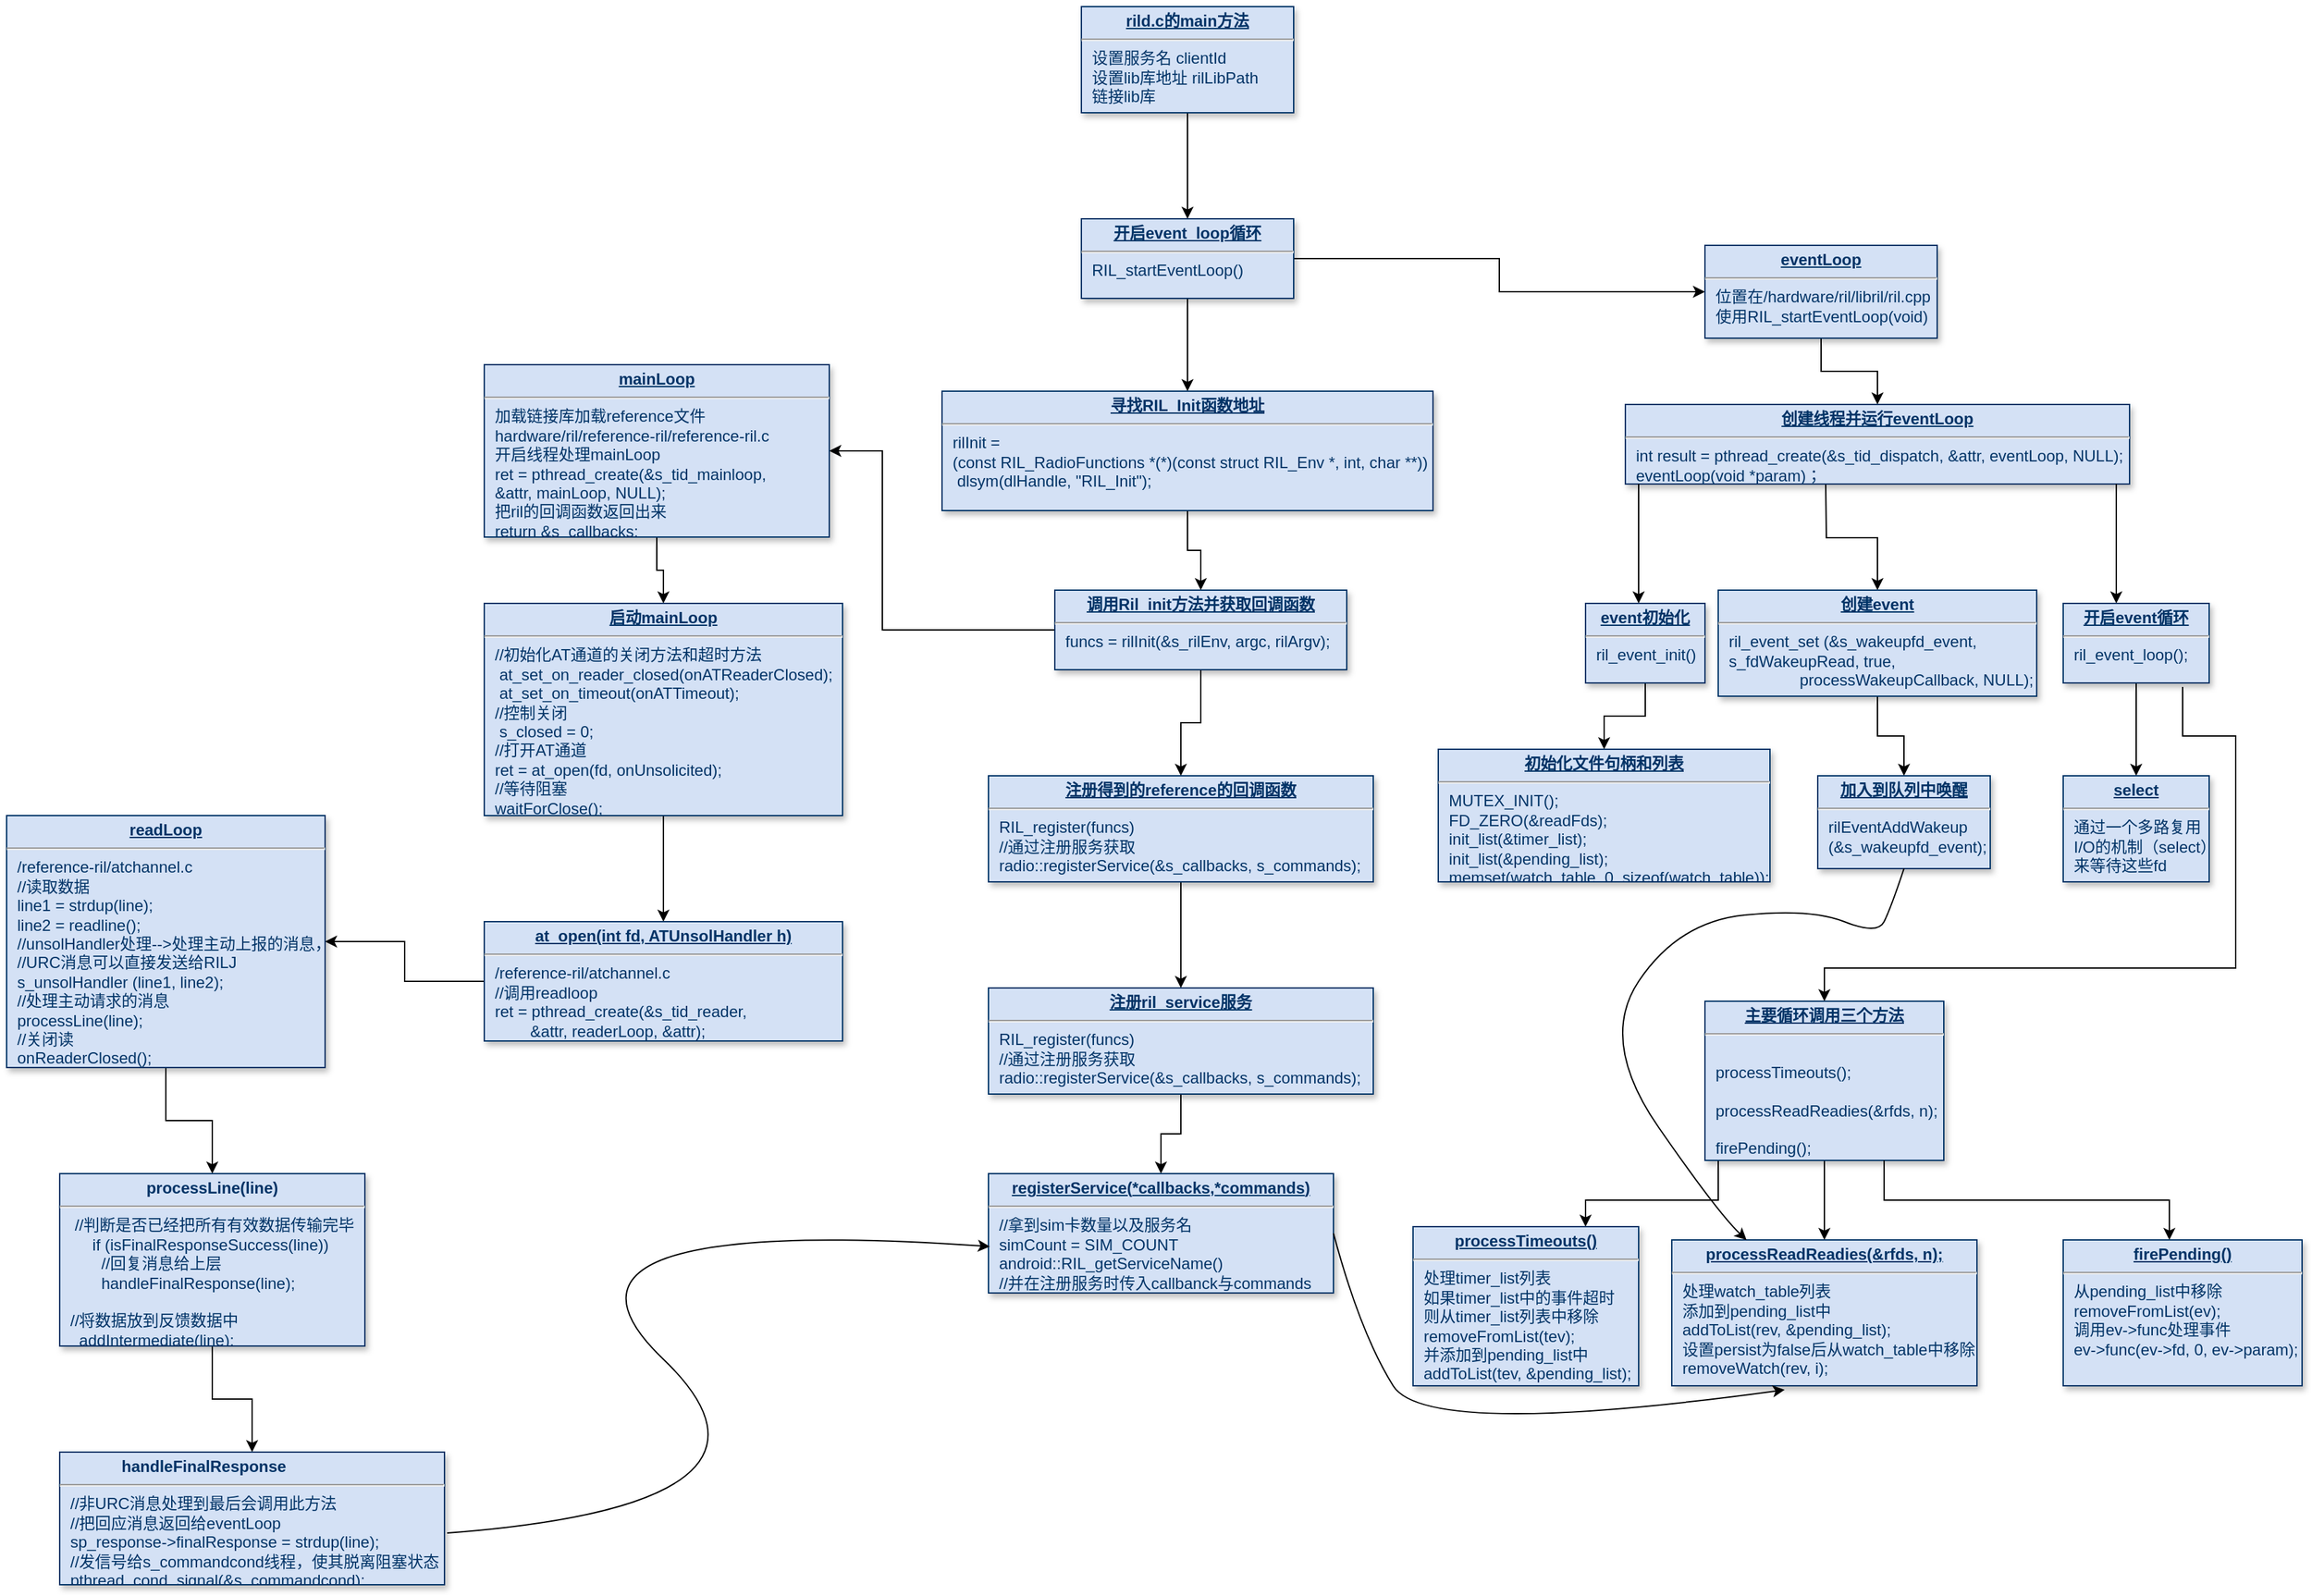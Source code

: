 <mxfile version="15.7.4" type="github">
  <diagram name="RILD流程图" id="efa7a0a1-bf9b-a30e-e6df-94a7791c09e9">
    <mxGraphModel dx="3015" dy="762" grid="1" gridSize="10" guides="1" tooltips="1" connect="1" arrows="1" fold="1" page="1" pageScale="1" pageWidth="1654" pageHeight="1169" background="none" math="0" shadow="0">
      <root>
        <mxCell id="0" />
        <mxCell id="1" parent="0" />
        <mxCell id="EKuOJ4cv29JxxuzC1nA7-30" value="" style="edgeStyle=orthogonalEdgeStyle;rounded=0;orthogonalLoop=1;jettySize=auto;html=1;" parent="1" source="29" target="EKuOJ4cv29JxxuzC1nA7-29" edge="1">
          <mxGeometry relative="1" as="geometry" />
        </mxCell>
        <mxCell id="29" value="&lt;p style=&quot;margin: 4px 0px 0px ; text-align: center&quot;&gt;&lt;b&gt;&lt;u&gt;rild.c的main方法&lt;/u&gt;&lt;/b&gt;&lt;br&gt;&lt;/p&gt;&lt;hr&gt;&lt;p style=&quot;margin: 0px ; margin-left: 8px&quot;&gt;设置服务名 clientId&lt;/p&gt;&lt;p style=&quot;margin: 0px ; margin-left: 8px&quot;&gt;设置lib库地址 rilLibPath&lt;br&gt;&lt;/p&gt;&lt;p style=&quot;margin: 0px ; margin-left: 8px&quot;&gt;链接lib库&lt;br&gt;&lt;/p&gt;" style="verticalAlign=top;align=left;overflow=fill;fontSize=12;fontFamily=Helvetica;html=1;strokeColor=#003366;shadow=1;fillColor=#D4E1F5;fontColor=#003366" parent="1" vertex="1">
          <mxGeometry x="720" y="70" width="160" height="80" as="geometry" />
        </mxCell>
        <mxCell id="EKuOJ4cv29JxxuzC1nA7-32" value="" style="edgeStyle=orthogonalEdgeStyle;rounded=0;orthogonalLoop=1;jettySize=auto;html=1;" parent="1" source="EKuOJ4cv29JxxuzC1nA7-29" target="EKuOJ4cv29JxxuzC1nA7-31" edge="1">
          <mxGeometry relative="1" as="geometry" />
        </mxCell>
        <mxCell id="EKuOJ4cv29JxxuzC1nA7-38" value="" style="edgeStyle=orthogonalEdgeStyle;rounded=0;orthogonalLoop=1;jettySize=auto;html=1;" parent="1" source="EKuOJ4cv29JxxuzC1nA7-29" target="EKuOJ4cv29JxxuzC1nA7-37" edge="1">
          <mxGeometry relative="1" as="geometry" />
        </mxCell>
        <mxCell id="EKuOJ4cv29JxxuzC1nA7-29" value="&lt;p style=&quot;margin: 4px 0px 0px ; text-align: center&quot;&gt;&lt;b&gt;&lt;u&gt;开启event_loop循环&lt;/u&gt;&lt;/b&gt;&lt;br&gt;&lt;/p&gt;&lt;hr&gt;&lt;p style=&quot;margin: 0px ; margin-left: 8px&quot;&gt;RIL_startEventLoop()&lt;br&gt;&lt;/p&gt;" style="verticalAlign=top;align=left;overflow=fill;fontSize=12;fontFamily=Helvetica;html=1;strokeColor=#003366;shadow=1;fillColor=#D4E1F5;fontColor=#003366" parent="1" vertex="1">
          <mxGeometry x="720" y="230" width="160" height="60" as="geometry" />
        </mxCell>
        <mxCell id="EKuOJ4cv29JxxuzC1nA7-34" value="" style="edgeStyle=orthogonalEdgeStyle;rounded=0;orthogonalLoop=1;jettySize=auto;html=1;" parent="1" source="EKuOJ4cv29JxxuzC1nA7-31" target="EKuOJ4cv29JxxuzC1nA7-33" edge="1">
          <mxGeometry relative="1" as="geometry" />
        </mxCell>
        <mxCell id="EKuOJ4cv29JxxuzC1nA7-31" value="&lt;p style=&quot;margin: 4px 0px 0px ; text-align: center&quot;&gt;&lt;b&gt;&lt;u&gt;寻找RIL_Init函数地址&lt;/u&gt;&lt;/b&gt;&lt;br&gt;&lt;/p&gt;&lt;hr&gt;&lt;p style=&quot;margin: 0px ; margin-left: 8px&quot;&gt;rilInit =&lt;/p&gt;&lt;p style=&quot;margin: 0px ; margin-left: 8px&quot;&gt;(const RIL_Radio&lt;span&gt;Functions&amp;nbsp;&lt;/span&gt;&lt;span&gt;*(*)(const&amp;nbsp;&lt;/span&gt;&lt;span&gt;struct RIL_Env *,&amp;nbsp;&lt;/span&gt;&lt;span&gt;int, char **))&lt;/span&gt;&lt;/p&gt;&lt;p style=&quot;margin: 0px ; margin-left: 8px&quot;&gt;&amp;nbsp;&lt;span&gt;dlsym&lt;/span&gt;&lt;span&gt;(dlHandle, &quot;RIL_Init&quot;);&lt;/span&gt;&lt;/p&gt;" style="verticalAlign=top;align=left;overflow=fill;fontSize=12;fontFamily=Helvetica;html=1;strokeColor=#003366;shadow=1;fillColor=#D4E1F5;fontColor=#003366" parent="1" vertex="1">
          <mxGeometry x="615" y="360" width="370" height="90" as="geometry" />
        </mxCell>
        <mxCell id="EKuOJ4cv29JxxuzC1nA7-36" value="" style="edgeStyle=orthogonalEdgeStyle;rounded=0;orthogonalLoop=1;jettySize=auto;html=1;" parent="1" source="EKuOJ4cv29JxxuzC1nA7-33" target="EKuOJ4cv29JxxuzC1nA7-35" edge="1">
          <mxGeometry relative="1" as="geometry" />
        </mxCell>
        <mxCell id="WiDxoxZlmCFufiCdWleU-32" value="" style="edgeStyle=orthogonalEdgeStyle;rounded=0;orthogonalLoop=1;jettySize=auto;html=1;exitX=0;exitY=0.5;exitDx=0;exitDy=0;" edge="1" parent="1" source="EKuOJ4cv29JxxuzC1nA7-33" target="WiDxoxZlmCFufiCdWleU-31">
          <mxGeometry relative="1" as="geometry">
            <mxPoint x="615" y="415" as="sourcePoint" />
            <Array as="points">
              <mxPoint x="570" y="540" />
              <mxPoint x="570" y="405" />
            </Array>
          </mxGeometry>
        </mxCell>
        <mxCell id="EKuOJ4cv29JxxuzC1nA7-33" value="&lt;p style=&quot;margin: 4px 0px 0px ; text-align: center&quot;&gt;&lt;b&gt;&lt;u&gt;调用Ril_init方法并获取回调函数&lt;/u&gt;&lt;/b&gt;&lt;br&gt;&lt;/p&gt;&lt;hr&gt;&lt;p style=&quot;margin: 0px ; margin-left: 8px&quot;&gt;funcs = rilInit(&amp;amp;s_rilEnv, argc, rilArgv);&lt;br&gt;&lt;/p&gt;" style="verticalAlign=top;align=left;overflow=fill;fontSize=12;fontFamily=Helvetica;html=1;strokeColor=#003366;shadow=1;fillColor=#D4E1F5;fontColor=#003366" parent="1" vertex="1">
          <mxGeometry x="700" y="510" width="220" height="60" as="geometry" />
        </mxCell>
        <mxCell id="WiDxoxZlmCFufiCdWleU-47" value="" style="edgeStyle=orthogonalEdgeStyle;rounded=0;orthogonalLoop=1;jettySize=auto;html=1;" edge="1" parent="1" source="EKuOJ4cv29JxxuzC1nA7-35" target="WiDxoxZlmCFufiCdWleU-46">
          <mxGeometry relative="1" as="geometry" />
        </mxCell>
        <mxCell id="EKuOJ4cv29JxxuzC1nA7-35" value="&lt;p style=&quot;margin: 4px 0px 0px ; text-align: center&quot;&gt;&lt;b&gt;&lt;u&gt;注册得到的reference的回调函数&lt;/u&gt;&lt;/b&gt;&lt;br&gt;&lt;/p&gt;&lt;hr&gt;&lt;p style=&quot;margin: 0px ; margin-left: 8px&quot;&gt;RIL_register(funcs)&lt;br&gt;&lt;/p&gt;&lt;p style=&quot;margin: 0px ; margin-left: 8px&quot;&gt;//通过注册服务获取&lt;br&gt;&lt;/p&gt;&lt;p style=&quot;margin: 0px ; margin-left: 8px&quot;&gt;radio::registerService(&amp;amp;s_callbacks, s_commands);&lt;br&gt;&lt;/p&gt;" style="verticalAlign=top;align=left;overflow=fill;fontSize=12;fontFamily=Helvetica;html=1;strokeColor=#003366;shadow=1;fillColor=#D4E1F5;fontColor=#003366" parent="1" vertex="1">
          <mxGeometry x="650" y="650" width="290" height="80" as="geometry" />
        </mxCell>
        <mxCell id="EKuOJ4cv29JxxuzC1nA7-42" value="" style="edgeStyle=orthogonalEdgeStyle;rounded=0;orthogonalLoop=1;jettySize=auto;html=1;" parent="1" source="EKuOJ4cv29JxxuzC1nA7-37" target="EKuOJ4cv29JxxuzC1nA7-41" edge="1">
          <mxGeometry relative="1" as="geometry" />
        </mxCell>
        <mxCell id="EKuOJ4cv29JxxuzC1nA7-37" value="&lt;p style=&quot;margin: 4px 0px 0px ; text-align: center&quot;&gt;&lt;b&gt;&lt;u&gt;eventLoop&lt;/u&gt;&lt;/b&gt;&lt;br&gt;&lt;/p&gt;&lt;hr&gt;&lt;p style=&quot;margin: 0px ; margin-left: 8px&quot;&gt;位置在/hardware/ril/libril/ril.cpp&lt;br&gt;&lt;/p&gt;&lt;p style=&quot;margin: 0px ; margin-left: 8px&quot;&gt;使用RIL_startEventLoop(void)&lt;br&gt;&lt;/p&gt;" style="verticalAlign=top;align=left;overflow=fill;fontSize=12;fontFamily=Helvetica;html=1;strokeColor=#003366;shadow=1;fillColor=#D4E1F5;fontColor=#003366" parent="1" vertex="1">
          <mxGeometry x="1190" y="250" width="175" height="70" as="geometry" />
        </mxCell>
        <mxCell id="EKuOJ4cv29JxxuzC1nA7-44" value="" style="edgeStyle=orthogonalEdgeStyle;rounded=0;orthogonalLoop=1;jettySize=auto;html=1;" parent="1" target="EKuOJ4cv29JxxuzC1nA7-43" edge="1">
          <mxGeometry relative="1" as="geometry">
            <mxPoint x="1281" y="430" as="sourcePoint" />
          </mxGeometry>
        </mxCell>
        <mxCell id="EKuOJ4cv29JxxuzC1nA7-41" value="&lt;p style=&quot;margin: 4px 0px 0px ; text-align: center&quot;&gt;&lt;b&gt;&lt;u&gt;创建线程并运行eventLoop&lt;/u&gt;&lt;/b&gt;&lt;br&gt;&lt;/p&gt;&lt;hr&gt;&lt;p style=&quot;margin: 0px ; margin-left: 8px&quot;&gt;int result = pthread_create(&amp;amp;s_tid_dispatch, &amp;amp;attr, eventLoop, NULL);&lt;br&gt;&lt;/p&gt;&lt;p style=&quot;margin: 0px ; margin-left: 8px&quot;&gt;eventLoop(void *param)；&lt;br&gt;&lt;/p&gt;" style="verticalAlign=top;align=left;overflow=fill;fontSize=12;fontFamily=Helvetica;html=1;strokeColor=#003366;shadow=1;fillColor=#D4E1F5;fontColor=#003366" parent="1" vertex="1">
          <mxGeometry x="1130" y="370" width="380" height="60" as="geometry" />
        </mxCell>
        <mxCell id="EKuOJ4cv29JxxuzC1nA7-52" value="" style="edgeStyle=orthogonalEdgeStyle;rounded=0;orthogonalLoop=1;jettySize=auto;html=1;" parent="1" source="EKuOJ4cv29JxxuzC1nA7-43" target="EKuOJ4cv29JxxuzC1nA7-51" edge="1">
          <mxGeometry relative="1" as="geometry" />
        </mxCell>
        <mxCell id="EKuOJ4cv29JxxuzC1nA7-43" value="&lt;p style=&quot;margin: 4px 0px 0px ; text-align: center&quot;&gt;&lt;b&gt;&lt;u&gt;创建event&lt;/u&gt;&lt;/b&gt;&lt;br&gt;&lt;/p&gt;&lt;hr&gt;&lt;p style=&quot;margin: 0px ; margin-left: 8px&quot;&gt;ril_event_set (&amp;amp;s_wakeupfd_event,&amp;nbsp;&lt;/p&gt;&lt;p style=&quot;margin: 0px ; margin-left: 8px&quot;&gt;s_fdWakeupRead, true,&lt;/p&gt;&lt;p style=&quot;margin: 0px ; margin-left: 8px&quot;&gt;&amp;nbsp; &amp;nbsp; &amp;nbsp; &amp;nbsp; &amp;nbsp; &amp;nbsp; &amp;nbsp; &amp;nbsp; processWakeupCallback, NULL);&lt;/p&gt;" style="verticalAlign=top;align=left;overflow=fill;fontSize=12;fontFamily=Helvetica;html=1;strokeColor=#003366;shadow=1;fillColor=#D4E1F5;fontColor=#003366" parent="1" vertex="1">
          <mxGeometry x="1200" y="510" width="240" height="80" as="geometry" />
        </mxCell>
        <mxCell id="EKuOJ4cv29JxxuzC1nA7-45" value="" style="endArrow=classic;html=1;rounded=0;" parent="1" edge="1">
          <mxGeometry width="50" height="50" relative="1" as="geometry">
            <mxPoint x="1140" y="430" as="sourcePoint" />
            <mxPoint x="1140" y="520" as="targetPoint" />
          </mxGeometry>
        </mxCell>
        <mxCell id="EKuOJ4cv29JxxuzC1nA7-50" value="" style="edgeStyle=orthogonalEdgeStyle;rounded=0;orthogonalLoop=1;jettySize=auto;html=1;" parent="1" source="EKuOJ4cv29JxxuzC1nA7-46" target="EKuOJ4cv29JxxuzC1nA7-49" edge="1">
          <mxGeometry relative="1" as="geometry" />
        </mxCell>
        <mxCell id="EKuOJ4cv29JxxuzC1nA7-46" value="&lt;p style=&quot;margin: 4px 0px 0px ; text-align: center&quot;&gt;&lt;b&gt;&lt;u&gt;event初始化&lt;/u&gt;&lt;/b&gt;&lt;br&gt;&lt;/p&gt;&lt;hr&gt;&lt;p style=&quot;margin: 0px ; margin-left: 8px&quot;&gt;ril_event_init()&lt;br&gt;&lt;/p&gt;" style="verticalAlign=top;align=left;overflow=fill;fontSize=12;fontFamily=Helvetica;html=1;strokeColor=#003366;shadow=1;fillColor=#D4E1F5;fontColor=#003366" parent="1" vertex="1">
          <mxGeometry x="1100" y="520" width="90" height="60" as="geometry" />
        </mxCell>
        <mxCell id="EKuOJ4cv29JxxuzC1nA7-49" value="&lt;p style=&quot;margin: 4px 0px 0px ; text-align: center&quot;&gt;&lt;b&gt;&lt;u&gt;初始化文件句柄和列表&lt;/u&gt;&lt;/b&gt;&lt;br&gt;&lt;/p&gt;&lt;hr&gt;&lt;p style=&quot;margin: 0px ; margin-left: 8px&quot;&gt;MUTEX_INIT();&lt;/p&gt;&lt;p style=&quot;margin: 0px ; margin-left: 8px&quot;&gt;FD_ZERO(&amp;amp;readFds);&lt;/p&gt;&lt;p style=&quot;margin: 0px ; margin-left: 8px&quot;&gt;init_list(&amp;amp;timer_list);&lt;/p&gt;&lt;p style=&quot;margin: 0px ; margin-left: 8px&quot;&gt;init_list(&amp;amp;pending_list);&lt;/p&gt;&lt;p style=&quot;margin: 0px ; margin-left: 8px&quot;&gt;memset(watch_table, 0, sizeof(watch_table));&lt;/p&gt;" style="verticalAlign=top;align=left;overflow=fill;fontSize=12;fontFamily=Helvetica;html=1;strokeColor=#003366;shadow=1;fillColor=#D4E1F5;fontColor=#003366" parent="1" vertex="1">
          <mxGeometry x="989" y="630" width="250" height="100" as="geometry" />
        </mxCell>
        <mxCell id="EKuOJ4cv29JxxuzC1nA7-51" value="&lt;p style=&quot;margin: 4px 0px 0px ; text-align: center&quot;&gt;&lt;b&gt;&lt;u&gt;加入到队列中唤醒&lt;/u&gt;&lt;/b&gt;&lt;br&gt;&lt;/p&gt;&lt;hr&gt;&lt;p style=&quot;margin: 0px ; margin-left: 8px&quot;&gt;rilEventAddWakeup&amp;nbsp;&lt;/p&gt;&lt;p style=&quot;margin: 0px ; margin-left: 8px&quot;&gt;(&amp;amp;s_wakeupfd_event);&lt;br&gt;&lt;/p&gt;" style="verticalAlign=top;align=left;overflow=fill;fontSize=12;fontFamily=Helvetica;html=1;strokeColor=#003366;shadow=1;fillColor=#D4E1F5;fontColor=#003366" parent="1" vertex="1">
          <mxGeometry x="1275" y="650" width="130" height="70" as="geometry" />
        </mxCell>
        <mxCell id="EKuOJ4cv29JxxuzC1nA7-61" value="" style="endArrow=classic;html=1;rounded=0;" parent="1" edge="1">
          <mxGeometry width="50" height="50" relative="1" as="geometry">
            <mxPoint x="1500" y="430" as="sourcePoint" />
            <mxPoint x="1500" y="520" as="targetPoint" />
          </mxGeometry>
        </mxCell>
        <mxCell id="EKuOJ4cv29JxxuzC1nA7-65" value="" style="edgeStyle=orthogonalEdgeStyle;rounded=0;orthogonalLoop=1;jettySize=auto;html=1;" parent="1" source="EKuOJ4cv29JxxuzC1nA7-62" target="EKuOJ4cv29JxxuzC1nA7-64" edge="1">
          <mxGeometry relative="1" as="geometry" />
        </mxCell>
        <mxCell id="EKuOJ4cv29JxxuzC1nA7-62" value="&lt;p style=&quot;margin: 4px 0px 0px ; text-align: center&quot;&gt;&lt;b&gt;&lt;u&gt;开启event循环&lt;/u&gt;&lt;/b&gt;&lt;br&gt;&lt;/p&gt;&lt;hr&gt;&lt;p style=&quot;margin: 0px ; margin-left: 8px&quot;&gt;ril_event_loop();&lt;br&gt;&lt;/p&gt;" style="verticalAlign=top;align=left;overflow=fill;fontSize=12;fontFamily=Helvetica;html=1;strokeColor=#003366;shadow=1;fillColor=#D4E1F5;fontColor=#003366" parent="1" vertex="1">
          <mxGeometry x="1460" y="520" width="110" height="60" as="geometry" />
        </mxCell>
        <mxCell id="EKuOJ4cv29JxxuzC1nA7-67" value="" style="edgeStyle=orthogonalEdgeStyle;rounded=0;orthogonalLoop=1;jettySize=auto;html=1;" parent="1" target="EKuOJ4cv29JxxuzC1nA7-66" edge="1">
          <mxGeometry relative="1" as="geometry">
            <mxPoint x="1550" y="600" as="sourcePoint" />
            <Array as="points">
              <mxPoint x="1550" y="583" />
              <mxPoint x="1550" y="620" />
              <mxPoint x="1590" y="620" />
              <mxPoint x="1590" y="795" />
              <mxPoint x="1280" y="795" />
            </Array>
          </mxGeometry>
        </mxCell>
        <mxCell id="EKuOJ4cv29JxxuzC1nA7-64" value="&lt;p style=&quot;margin: 4px 0px 0px ; text-align: center&quot;&gt;&lt;b&gt;&lt;u&gt;select&lt;/u&gt;&lt;/b&gt;&lt;br&gt;&lt;/p&gt;&lt;hr&gt;&lt;p style=&quot;margin: 0px ; margin-left: 8px&quot;&gt;通过一个多路复用&lt;/p&gt;&lt;p style=&quot;margin: 0px ; margin-left: 8px&quot;&gt;I/O的机制（select）&lt;/p&gt;&lt;p style=&quot;margin: 0px ; margin-left: 8px&quot;&gt;来等待这些fd&lt;br&gt;&lt;/p&gt;" style="verticalAlign=top;align=left;overflow=fill;fontSize=12;fontFamily=Helvetica;html=1;strokeColor=#003366;shadow=1;fillColor=#D4E1F5;fontColor=#003366" parent="1" vertex="1">
          <mxGeometry x="1460" y="650" width="110" height="80" as="geometry" />
        </mxCell>
        <mxCell id="EKuOJ4cv29JxxuzC1nA7-69" value="" style="edgeStyle=orthogonalEdgeStyle;rounded=0;orthogonalLoop=1;jettySize=auto;html=1;" parent="1" source="EKuOJ4cv29JxxuzC1nA7-66" target="EKuOJ4cv29JxxuzC1nA7-68" edge="1">
          <mxGeometry relative="1" as="geometry">
            <Array as="points">
              <mxPoint x="1200" y="970" />
              <mxPoint x="1100" y="970" />
            </Array>
          </mxGeometry>
        </mxCell>
        <mxCell id="EKuOJ4cv29JxxuzC1nA7-73" value="" style="edgeStyle=orthogonalEdgeStyle;rounded=0;orthogonalLoop=1;jettySize=auto;html=1;" parent="1" source="EKuOJ4cv29JxxuzC1nA7-66" target="EKuOJ4cv29JxxuzC1nA7-72" edge="1">
          <mxGeometry relative="1" as="geometry" />
        </mxCell>
        <mxCell id="EKuOJ4cv29JxxuzC1nA7-66" value="&lt;p style=&quot;margin: 4px 0px 0px ; text-align: center&quot;&gt;&lt;b&gt;&lt;u&gt;主要循环调用三个方法&lt;/u&gt;&lt;/b&gt;&lt;br&gt;&lt;/p&gt;&lt;hr&gt;&lt;p style=&quot;margin: 0px ; margin-left: 8px&quot;&gt;&lt;br&gt;&lt;/p&gt;&lt;p style=&quot;margin: 0px ; margin-left: 8px&quot;&gt;processTimeouts();&lt;/p&gt;&lt;p style=&quot;margin: 0px ; margin-left: 8px&quot;&gt;&lt;br&gt;&lt;/p&gt;&lt;p style=&quot;margin: 0px ; margin-left: 8px&quot;&gt;processReadReadies(&amp;amp;rfds, n);&lt;/p&gt;&lt;p style=&quot;margin: 0px ; margin-left: 8px&quot;&gt;&lt;br&gt;&lt;/p&gt;&lt;p style=&quot;margin: 0px ; margin-left: 8px&quot;&gt;firePending();&lt;/p&gt;" style="verticalAlign=top;align=left;overflow=fill;fontSize=12;fontFamily=Helvetica;html=1;strokeColor=#003366;shadow=1;fillColor=#D4E1F5;fontColor=#003366" parent="1" vertex="1">
          <mxGeometry x="1190" y="820" width="180" height="120" as="geometry" />
        </mxCell>
        <mxCell id="EKuOJ4cv29JxxuzC1nA7-68" value="&lt;p style=&quot;margin: 4px 0px 0px ; text-align: center&quot;&gt;&lt;b&gt;&lt;u&gt;processTimeouts()&lt;/u&gt;&lt;/b&gt;&lt;br&gt;&lt;/p&gt;&lt;hr&gt;&lt;p style=&quot;margin: 0px ; margin-left: 8px&quot;&gt;处理timer_list列表&lt;br&gt;&lt;/p&gt;&lt;p style=&quot;margin: 0px ; margin-left: 8px&quot;&gt;如果timer_list中的事件超时&lt;br&gt;&lt;/p&gt;&lt;p style=&quot;margin: 0px ; margin-left: 8px&quot;&gt;则从timer_list列表中移除&lt;br&gt;&lt;/p&gt;&lt;p style=&quot;margin: 0px ; margin-left: 8px&quot;&gt;removeFromList(tev);&lt;br&gt;&lt;/p&gt;&lt;p style=&quot;margin: 0px ; margin-left: 8px&quot;&gt;并添加到pending_list中&lt;br&gt;&lt;/p&gt;&lt;p style=&quot;margin: 0px ; margin-left: 8px&quot;&gt;addToList(tev, &amp;amp;pending_list);&lt;br&gt;&lt;/p&gt;" style="verticalAlign=top;align=left;overflow=fill;fontSize=12;fontFamily=Helvetica;html=1;strokeColor=#003366;shadow=1;fillColor=#D4E1F5;fontColor=#003366" parent="1" vertex="1">
          <mxGeometry x="970" y="990" width="170" height="120" as="geometry" />
        </mxCell>
        <mxCell id="EKuOJ4cv29JxxuzC1nA7-72" value="&lt;p style=&quot;margin: 4px 0px 0px ; text-align: center&quot;&gt;&lt;b&gt;&lt;u&gt;processReadReadies(&amp;amp;rfds, n);&lt;/u&gt;&lt;/b&gt;&lt;br&gt;&lt;/p&gt;&lt;hr&gt;&lt;p style=&quot;margin: 0px ; margin-left: 8px&quot;&gt;处理watch_table列表&lt;br&gt;&lt;/p&gt;&lt;p style=&quot;margin: 0px ; margin-left: 8px&quot;&gt;添加到pending_list中&lt;br&gt;&lt;/p&gt;&lt;p style=&quot;margin: 0px ; margin-left: 8px&quot;&gt;addToList(rev, &amp;amp;pending_list);&lt;br&gt;&lt;/p&gt;&lt;p style=&quot;margin: 0px ; margin-left: 8px&quot;&gt;设置persist为false后从watch_table中移除&lt;br&gt;&lt;/p&gt;&lt;p style=&quot;margin: 0px ; margin-left: 8px&quot;&gt;removeWatch(rev, i);&lt;br&gt;&lt;/p&gt;" style="verticalAlign=top;align=left;overflow=fill;fontSize=12;fontFamily=Helvetica;html=1;strokeColor=#003366;shadow=1;fillColor=#D4E1F5;fontColor=#003366" parent="1" vertex="1">
          <mxGeometry x="1165" y="1000" width="230" height="110" as="geometry" />
        </mxCell>
        <mxCell id="EKuOJ4cv29JxxuzC1nA7-74" value="" style="edgeStyle=orthogonalEdgeStyle;rounded=0;orthogonalLoop=1;jettySize=auto;html=1;exitX=0.75;exitY=1;exitDx=0;exitDy=0;" parent="1" source="EKuOJ4cv29JxxuzC1nA7-66" target="EKuOJ4cv29JxxuzC1nA7-75" edge="1">
          <mxGeometry relative="1" as="geometry">
            <mxPoint x="1340" y="960" as="sourcePoint" />
            <Array as="points">
              <mxPoint x="1325" y="970" />
              <mxPoint x="1540" y="970" />
            </Array>
          </mxGeometry>
        </mxCell>
        <mxCell id="EKuOJ4cv29JxxuzC1nA7-75" value="&lt;p style=&quot;margin: 4px 0px 0px ; text-align: center&quot;&gt;&lt;b&gt;&lt;u&gt;firePending()&lt;/u&gt;&lt;/b&gt;&lt;br&gt;&lt;/p&gt;&lt;hr&gt;&lt;p style=&quot;margin: 0px ; margin-left: 8px&quot;&gt;从pending_list中移除&lt;br&gt;&lt;/p&gt;&lt;p style=&quot;margin: 0px ; margin-left: 8px&quot;&gt;removeFromList(ev);&lt;br&gt;&lt;/p&gt;&lt;p style=&quot;margin: 0px ; margin-left: 8px&quot;&gt;调用ev-&amp;gt;func处理事件&lt;br&gt;&lt;/p&gt;&lt;p style=&quot;margin: 0px ; margin-left: 8px&quot;&gt;ev-&amp;gt;func(ev-&amp;gt;fd, 0, ev-&amp;gt;param);&lt;br&gt;&lt;/p&gt;" style="verticalAlign=top;align=left;overflow=fill;fontSize=12;fontFamily=Helvetica;html=1;strokeColor=#003366;shadow=1;fillColor=#D4E1F5;fontColor=#003366" parent="1" vertex="1">
          <mxGeometry x="1460" y="1000" width="180" height="110" as="geometry" />
        </mxCell>
        <mxCell id="WiDxoxZlmCFufiCdWleU-36" value="" style="edgeStyle=orthogonalEdgeStyle;rounded=0;orthogonalLoop=1;jettySize=auto;html=1;" edge="1" parent="1" source="WiDxoxZlmCFufiCdWleU-31" target="WiDxoxZlmCFufiCdWleU-35">
          <mxGeometry relative="1" as="geometry" />
        </mxCell>
        <mxCell id="WiDxoxZlmCFufiCdWleU-31" value="&lt;p style=&quot;margin: 4px 0px 0px ; text-align: center&quot;&gt;&lt;b&gt;&lt;u&gt;mainLoop&lt;/u&gt;&lt;/b&gt;&lt;br&gt;&lt;/p&gt;&lt;hr&gt;&lt;p style=&quot;margin: 0px ; margin-left: 8px&quot;&gt;加载链接库加载reference文件&lt;br&gt;&lt;/p&gt;&lt;p style=&quot;margin: 0px ; margin-left: 8px&quot;&gt;hardware/ril/reference-ril/reference-ril.c&lt;br&gt;&lt;/p&gt;&lt;p style=&quot;margin: 0px ; margin-left: 8px&quot;&gt;开启线程处理mainLoop&lt;br&gt;&lt;/p&gt;&lt;p style=&quot;margin: 0px ; margin-left: 8px&quot;&gt;ret = pthread_create(&amp;amp;s_tid_mainloop,&amp;nbsp;&lt;/p&gt;&lt;p style=&quot;margin: 0px ; margin-left: 8px&quot;&gt;&amp;amp;attr, mainLoop, NULL);&lt;br&gt;&lt;/p&gt;&lt;p style=&quot;margin: 0px ; margin-left: 8px&quot;&gt;把ril的回调函数返回出来&lt;br&gt;&lt;/p&gt;&lt;p style=&quot;margin: 0px ; margin-left: 8px&quot;&gt;return &amp;amp;s_callbacks;&lt;br&gt;&lt;/p&gt;" style="verticalAlign=top;align=left;overflow=fill;fontSize=12;fontFamily=Helvetica;html=1;strokeColor=#003366;shadow=1;fillColor=#D4E1F5;fontColor=#003366" vertex="1" parent="1">
          <mxGeometry x="270" y="340" width="260" height="130" as="geometry" />
        </mxCell>
        <mxCell id="WiDxoxZlmCFufiCdWleU-39" value="" style="edgeStyle=orthogonalEdgeStyle;rounded=0;orthogonalLoop=1;jettySize=auto;html=1;" edge="1" parent="1" source="WiDxoxZlmCFufiCdWleU-35" target="WiDxoxZlmCFufiCdWleU-38">
          <mxGeometry relative="1" as="geometry" />
        </mxCell>
        <mxCell id="WiDxoxZlmCFufiCdWleU-35" value="&lt;p style=&quot;margin: 4px 0px 0px ; text-align: center&quot;&gt;&lt;b&gt;&lt;u&gt;启动mainLoop&lt;/u&gt;&lt;/b&gt;&lt;br&gt;&lt;/p&gt;&lt;hr&gt;&lt;p style=&quot;margin: 0px ; margin-left: 8px&quot;&gt;//初始化AT通道的关闭方法和超时方法&lt;br&gt;&lt;/p&gt;&lt;p style=&quot;margin: 0px ; margin-left: 8px&quot;&gt;&amp;nbsp;at_set_on_reader_closed(onATReaderClosed);&lt;/p&gt;&lt;p style=&quot;margin: 0px ; margin-left: 8px&quot;&gt;&lt;span&gt;&amp;nbsp;at_set_on_timeout(onATTimeout);&lt;/span&gt;&lt;/p&gt;&lt;p style=&quot;margin: 0px ; margin-left: 8px&quot;&gt;//控制关闭&lt;/p&gt;&lt;p style=&quot;margin: 0px ; margin-left: 8px&quot;&gt;&lt;/p&gt;&lt;p style=&quot;margin: 0px ; margin-left: 8px&quot;&gt;&amp;nbsp;s_closed = 0;&lt;/p&gt;&lt;p style=&quot;margin: 0px ; margin-left: 8px&quot;&gt;//打开AT通道&lt;/p&gt;&lt;p style=&quot;margin: 0px ; margin-left: 8px&quot;&gt;ret = at_open(fd, onUnsolicited);&lt;br&gt;&lt;/p&gt;&lt;p style=&quot;margin: 0px ; margin-left: 8px&quot;&gt;//等待阻塞&lt;/p&gt;&lt;p style=&quot;margin: 0px ; margin-left: 8px&quot;&gt;waitForClose();&lt;br&gt;&lt;/p&gt;" style="verticalAlign=top;align=left;overflow=fill;fontSize=12;fontFamily=Helvetica;html=1;strokeColor=#003366;shadow=1;fillColor=#D4E1F5;fontColor=#003366" vertex="1" parent="1">
          <mxGeometry x="270" y="520" width="270" height="160" as="geometry" />
        </mxCell>
        <mxCell id="WiDxoxZlmCFufiCdWleU-41" value="" style="edgeStyle=orthogonalEdgeStyle;rounded=0;orthogonalLoop=1;jettySize=auto;html=1;" edge="1" parent="1" source="WiDxoxZlmCFufiCdWleU-38" target="WiDxoxZlmCFufiCdWleU-40">
          <mxGeometry relative="1" as="geometry" />
        </mxCell>
        <mxCell id="WiDxoxZlmCFufiCdWleU-38" value="&lt;p style=&quot;margin: 4px 0px 0px ; text-align: center&quot;&gt;&lt;b&gt;&lt;u&gt;at_open(int fd, ATUnsolHandler h)&lt;/u&gt;&lt;/b&gt;&lt;br&gt;&lt;/p&gt;&lt;hr&gt;&lt;p style=&quot;margin: 0px ; margin-left: 8px&quot;&gt;/reference-ril/atchannel.c&lt;br&gt;&lt;/p&gt;&lt;p style=&quot;margin: 0px ; margin-left: 8px&quot;&gt;//调用readloop&lt;/p&gt;&lt;p style=&quot;margin: 0px ; margin-left: 8px&quot;&gt;ret = pthread_create(&amp;amp;s_tid_reader,&amp;nbsp;&lt;/p&gt;&lt;p style=&quot;margin: 0px ; margin-left: 8px&quot;&gt;&amp;nbsp; &amp;nbsp; &amp;nbsp; &amp;nbsp; &amp;amp;attr, readerLoop, &amp;amp;attr);&lt;br&gt;&lt;/p&gt;" style="verticalAlign=top;align=left;overflow=fill;fontSize=12;fontFamily=Helvetica;html=1;strokeColor=#003366;shadow=1;fillColor=#D4E1F5;fontColor=#003366" vertex="1" parent="1">
          <mxGeometry x="270" y="760" width="270" height="90" as="geometry" />
        </mxCell>
        <mxCell id="WiDxoxZlmCFufiCdWleU-43" value="" style="edgeStyle=orthogonalEdgeStyle;rounded=0;orthogonalLoop=1;jettySize=auto;html=1;" edge="1" parent="1" source="WiDxoxZlmCFufiCdWleU-40" target="WiDxoxZlmCFufiCdWleU-42">
          <mxGeometry relative="1" as="geometry" />
        </mxCell>
        <mxCell id="WiDxoxZlmCFufiCdWleU-40" value="&lt;p style=&quot;margin: 4px 0px 0px ; text-align: center&quot;&gt;&lt;b&gt;&lt;u&gt;readLoop&lt;/u&gt;&lt;/b&gt;&lt;br&gt;&lt;/p&gt;&lt;hr&gt;&lt;p style=&quot;margin: 0px ; margin-left: 8px&quot;&gt;/reference-ril/atchannel.c&lt;br&gt;&lt;/p&gt;&lt;p style=&quot;margin: 0px ; margin-left: 8px&quot;&gt;//读取数据&lt;/p&gt;&lt;p style=&quot;margin: 0px ; margin-left: 8px&quot;&gt;line1 = strdup(line);&lt;/p&gt;&lt;p style=&quot;margin: 0px ; margin-left: 8px&quot;&gt;line2 = readline();&lt;/p&gt;&lt;p style=&quot;margin: 0px ; margin-left: 8px&quot;&gt;//unsolHandler处理--&amp;gt;处理主动上报的消息，&lt;/p&gt;&lt;p style=&quot;margin: 0px ; margin-left: 8px&quot;&gt;//URC消息可以直接发送给RILJ&lt;br&gt;&lt;/p&gt;&lt;p style=&quot;margin: 0px ; margin-left: 8px&quot;&gt;s_unsolHandler (line1, line2);&lt;br&gt;&lt;/p&gt;&lt;p style=&quot;margin: 0px ; margin-left: 8px&quot;&gt;//处理主动请求的消息&lt;br&gt;&lt;/p&gt;&lt;p style=&quot;margin: 0px ; margin-left: 8px&quot;&gt;processLine(line);&lt;br&gt;&lt;/p&gt;&lt;p style=&quot;margin: 0px ; margin-left: 8px&quot;&gt;//关闭读&lt;br&gt;&lt;/p&gt;&lt;p style=&quot;margin: 0px ; margin-left: 8px&quot;&gt;onReaderClosed();&lt;br&gt;&lt;/p&gt;" style="verticalAlign=top;align=left;overflow=fill;fontSize=12;fontFamily=Helvetica;html=1;strokeColor=#003366;shadow=1;fillColor=#D4E1F5;fontColor=#003366" vertex="1" parent="1">
          <mxGeometry x="-90" y="680" width="240" height="190" as="geometry" />
        </mxCell>
        <mxCell id="WiDxoxZlmCFufiCdWleU-45" value="" style="edgeStyle=orthogonalEdgeStyle;rounded=0;orthogonalLoop=1;jettySize=auto;html=1;" edge="1" parent="1" source="WiDxoxZlmCFufiCdWleU-42" target="WiDxoxZlmCFufiCdWleU-44">
          <mxGeometry relative="1" as="geometry" />
        </mxCell>
        <mxCell id="WiDxoxZlmCFufiCdWleU-42" value="&lt;p style=&quot;margin: 4px 0px 0px ; text-align: center&quot;&gt;&lt;span style=&quot;text-align: left&quot;&gt;&lt;b&gt;processLine(line)&lt;/b&gt;&lt;/span&gt;&lt;br&gt;&lt;/p&gt;&lt;hr&gt;&lt;p style=&quot;margin: 0px ; margin-left: 8px&quot;&gt;&amp;nbsp;//判断是否已经把所有有效数据传输完毕&lt;/p&gt;&lt;p style=&quot;margin: 0px ; margin-left: 8px&quot;&gt;&amp;nbsp; &amp;nbsp; &amp;nbsp;if (isFinalResponseSuccess(line))&lt;/p&gt;&lt;p style=&quot;margin: 0px ; margin-left: 8px&quot;&gt;&amp;nbsp;&lt;span&gt;&amp;nbsp; &amp;nbsp; &amp;nbsp; //回复消息给上层&lt;/span&gt;&lt;/p&gt;&lt;p style=&quot;margin: 0px ; margin-left: 8px&quot;&gt;&amp;nbsp; &amp;nbsp; &amp;nbsp; &amp;nbsp;handleFinalResponse(line);&lt;/p&gt;&lt;p style=&quot;margin: 0px ; margin-left: 8px&quot;&gt;&lt;br&gt;&lt;/p&gt;&lt;p style=&quot;margin: 0px ; margin-left: 8px&quot;&gt;//将数据放到反馈数据中&lt;/p&gt;&lt;p style=&quot;margin: 0px ; margin-left: 8px&quot;&gt;&amp;nbsp; addIntermediate(line);&lt;/p&gt;" style="verticalAlign=top;align=left;overflow=fill;fontSize=12;fontFamily=Helvetica;html=1;strokeColor=#003366;shadow=1;fillColor=#D4E1F5;fontColor=#003366" vertex="1" parent="1">
          <mxGeometry x="-50" y="950" width="230" height="130" as="geometry" />
        </mxCell>
        <mxCell id="WiDxoxZlmCFufiCdWleU-44" value="&lt;p style=&quot;text-align: left ; margin: 4px 0px 0px&quot;&gt;&amp;nbsp; &amp;nbsp; &amp;nbsp; &amp;nbsp; &amp;nbsp; &amp;nbsp; &amp;nbsp;&lt;b&gt; handleFinalResponse&lt;br&gt;&lt;/b&gt;&lt;/p&gt;&lt;hr&gt;&lt;p style=&quot;margin: 0px ; margin-left: 8px&quot;&gt;//非URC消息处理到最后会调用此方法&lt;/p&gt;&lt;p style=&quot;margin: 0px ; margin-left: 8px&quot;&gt;//把回应消息返回给eventLoop&lt;/p&gt;&lt;p style=&quot;margin: 0px ; margin-left: 8px&quot;&gt;sp_response-&amp;gt;finalResponse = strdup(line);&lt;br&gt;&lt;/p&gt;&lt;p style=&quot;margin: 0px ; margin-left: 8px&quot;&gt;//发信号给s_commandcond线程，使其脱离阻塞状态&lt;br&gt;&lt;/p&gt;&lt;p style=&quot;margin: 0px ; margin-left: 8px&quot;&gt;pthread_cond_signal(&amp;amp;s_commandcond);&lt;br&gt;&lt;/p&gt;" style="verticalAlign=top;align=left;overflow=fill;fontSize=12;fontFamily=Helvetica;html=1;strokeColor=#003366;shadow=1;fillColor=#D4E1F5;fontColor=#003366" vertex="1" parent="1">
          <mxGeometry x="-50" y="1160" width="290" height="100" as="geometry" />
        </mxCell>
        <mxCell id="WiDxoxZlmCFufiCdWleU-49" value="" style="edgeStyle=orthogonalEdgeStyle;rounded=0;orthogonalLoop=1;jettySize=auto;html=1;" edge="1" parent="1" source="WiDxoxZlmCFufiCdWleU-46" target="WiDxoxZlmCFufiCdWleU-48">
          <mxGeometry relative="1" as="geometry" />
        </mxCell>
        <mxCell id="WiDxoxZlmCFufiCdWleU-46" value="&lt;p style=&quot;margin: 4px 0px 0px ; text-align: center&quot;&gt;&lt;b&gt;&lt;u&gt;注册ril_service服务&lt;/u&gt;&lt;/b&gt;&lt;br&gt;&lt;/p&gt;&lt;hr&gt;&lt;p style=&quot;margin: 0px ; margin-left: 8px&quot;&gt;RIL_register(funcs)&lt;br&gt;&lt;/p&gt;&lt;p style=&quot;margin: 0px ; margin-left: 8px&quot;&gt;//通过注册服务获取&lt;br&gt;&lt;/p&gt;&lt;p style=&quot;margin: 0px ; margin-left: 8px&quot;&gt;radio::registerService(&amp;amp;s_callbacks, s_commands);&lt;br&gt;&lt;/p&gt;" style="verticalAlign=top;align=left;overflow=fill;fontSize=12;fontFamily=Helvetica;html=1;strokeColor=#003366;shadow=1;fillColor=#D4E1F5;fontColor=#003366" vertex="1" parent="1">
          <mxGeometry x="650" y="810" width="290" height="80" as="geometry" />
        </mxCell>
        <mxCell id="WiDxoxZlmCFufiCdWleU-48" value="&lt;p style=&quot;margin: 4px 0px 0px ; text-align: center&quot;&gt;&lt;b&gt;&lt;u&gt;registerService(&lt;/u&gt;&lt;/b&gt;&lt;span&gt;&lt;b&gt;&lt;u&gt;*callbacks,&lt;/u&gt;&lt;/b&gt;&lt;/span&gt;&lt;span&gt;&lt;b&gt;&lt;u&gt;*commands&lt;/u&gt;&lt;/b&gt;&lt;/span&gt;&lt;b&gt;&lt;u&gt;)&lt;/u&gt;&lt;/b&gt;&lt;/p&gt;&lt;hr&gt;&lt;p style=&quot;margin: 0px ; margin-left: 8px&quot;&gt;&lt;span&gt;//拿到sim卡数量以及服务名&lt;/span&gt;&lt;br&gt;&lt;/p&gt;&lt;p style=&quot;margin: 0px ; margin-left: 8px&quot;&gt;&lt;span&gt;simCount = SIM_COUNT&lt;br&gt;&lt;/span&gt;&lt;/p&gt;&lt;p style=&quot;margin: 0px ; margin-left: 8px&quot;&gt;android::RIL_getServiceName()&lt;br&gt;&lt;/p&gt;&lt;p style=&quot;margin: 0px ; margin-left: 8px&quot;&gt;//并在注册服务时传入callbanck与commands&lt;/p&gt;&lt;p style=&quot;margin: 0px ; margin-left: 8px&quot;&gt;&lt;br&gt;&lt;/p&gt;" style="verticalAlign=top;align=left;overflow=fill;fontSize=12;fontFamily=Helvetica;html=1;strokeColor=#003366;shadow=1;fillColor=#D4E1F5;fontColor=#003366" vertex="1" parent="1">
          <mxGeometry x="650" y="950" width="260" height="90" as="geometry" />
        </mxCell>
        <mxCell id="WiDxoxZlmCFufiCdWleU-52" value="" style="curved=1;endArrow=classic;html=1;rounded=0;exitX=1.007;exitY=0.61;exitDx=0;exitDy=0;exitPerimeter=0;entryX=0.004;entryY=0.611;entryDx=0;entryDy=0;entryPerimeter=0;" edge="1" parent="1" source="WiDxoxZlmCFufiCdWleU-44" target="WiDxoxZlmCFufiCdWleU-48">
          <mxGeometry width="50" height="50" relative="1" as="geometry">
            <mxPoint x="540" y="1180" as="sourcePoint" />
            <mxPoint x="590" y="1130" as="targetPoint" />
            <Array as="points">
              <mxPoint x="520" y="1200" />
              <mxPoint x="290" y="980" />
            </Array>
          </mxGeometry>
        </mxCell>
        <mxCell id="WiDxoxZlmCFufiCdWleU-53" value="" style="curved=1;endArrow=classic;html=1;rounded=0;exitX=1;exitY=0.5;exitDx=0;exitDy=0;entryX=0.37;entryY=1.027;entryDx=0;entryDy=0;entryPerimeter=0;" edge="1" parent="1" source="WiDxoxZlmCFufiCdWleU-48" target="EKuOJ4cv29JxxuzC1nA7-72">
          <mxGeometry width="50" height="50" relative="1" as="geometry">
            <mxPoint x="850" y="980" as="sourcePoint" />
            <mxPoint x="1080" y="1320" as="targetPoint" />
            <Array as="points">
              <mxPoint x="930" y="1070" />
              <mxPoint x="980" y="1150" />
            </Array>
          </mxGeometry>
        </mxCell>
        <mxCell id="WiDxoxZlmCFufiCdWleU-54" value="" style="curved=1;endArrow=classic;html=1;rounded=0;exitX=0.5;exitY=1;exitDx=0;exitDy=0;" edge="1" parent="1" source="EKuOJ4cv29JxxuzC1nA7-51" target="EKuOJ4cv29JxxuzC1nA7-72">
          <mxGeometry width="50" height="50" relative="1" as="geometry">
            <mxPoint x="1060" y="780" as="sourcePoint" />
            <mxPoint x="1110" y="730" as="targetPoint" />
            <Array as="points">
              <mxPoint x="1330" y="750" />
              <mxPoint x="1320" y="770" />
              <mxPoint x="1270" y="750" />
              <mxPoint x="1170" y="760" />
              <mxPoint x="1110" y="850" />
              <mxPoint x="1200" y="980" />
            </Array>
          </mxGeometry>
        </mxCell>
      </root>
    </mxGraphModel>
  </diagram>
</mxfile>
